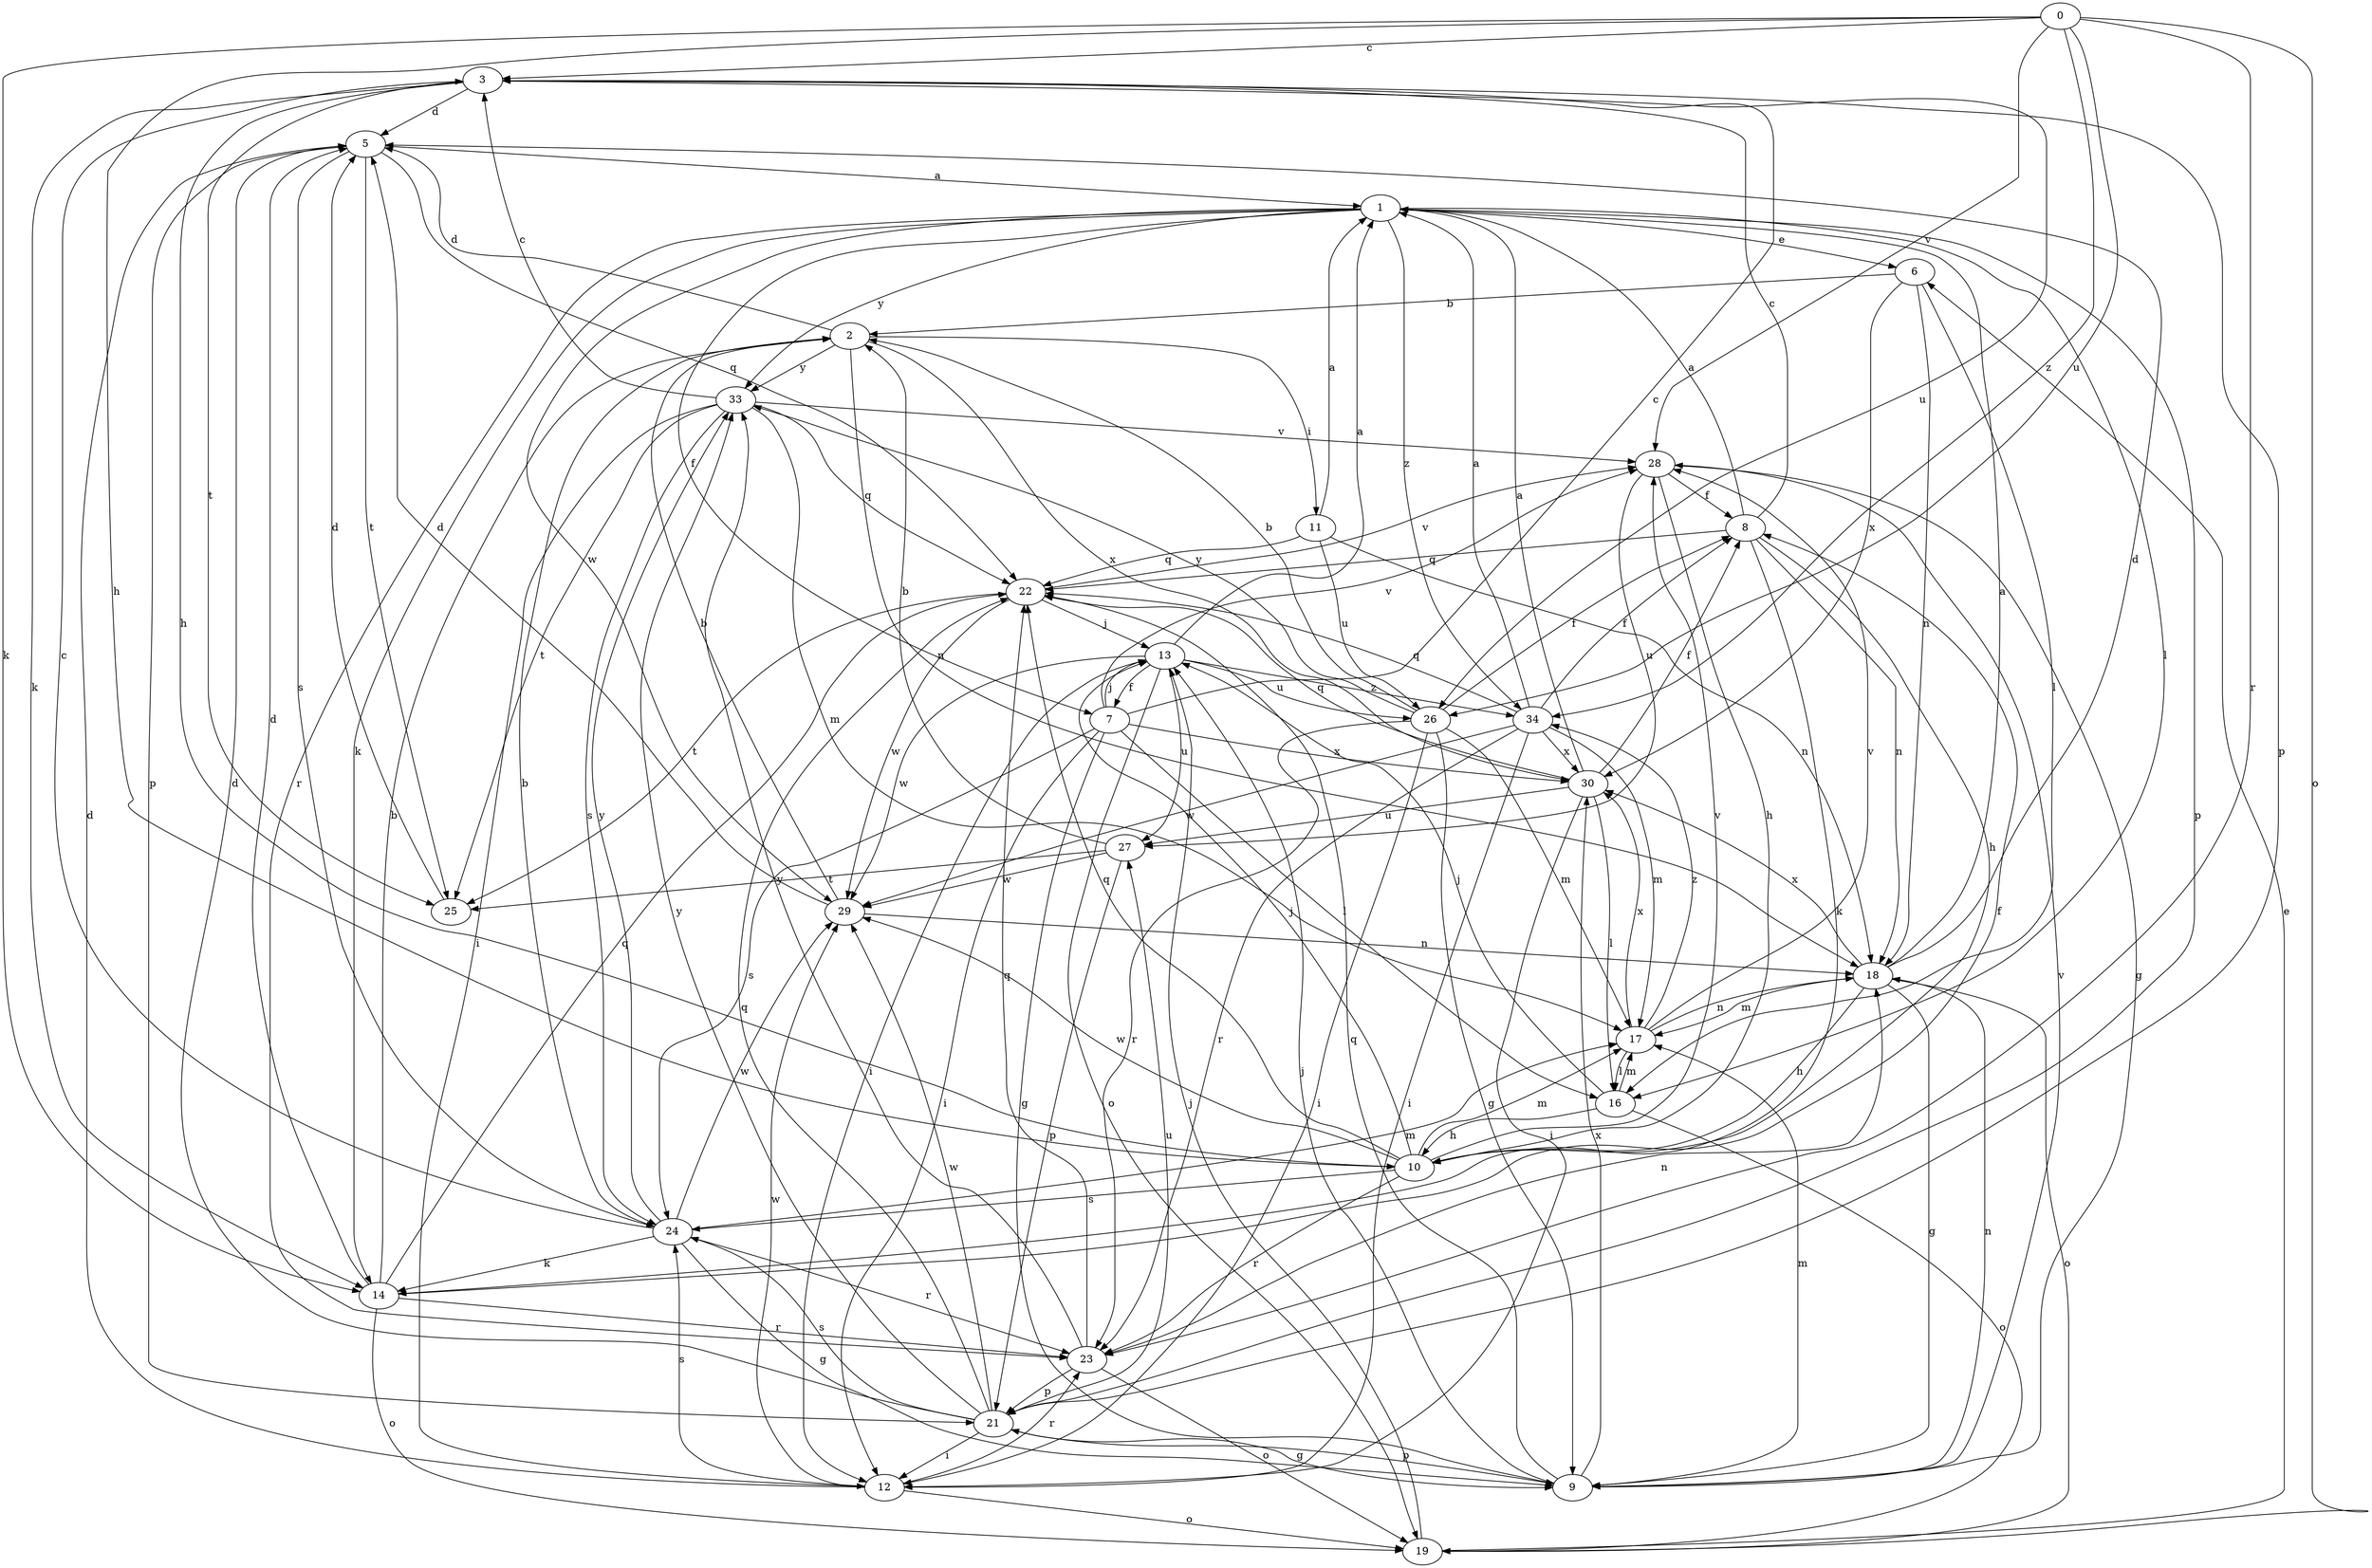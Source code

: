 strict digraph  {
0;
1;
2;
3;
5;
6;
7;
8;
9;
10;
11;
12;
13;
14;
16;
17;
18;
19;
21;
22;
23;
24;
25;
26;
27;
28;
29;
30;
33;
34;
0 -> 3  [label=c];
0 -> 10  [label=h];
0 -> 14  [label=k];
0 -> 19  [label=o];
0 -> 23  [label=r];
0 -> 26  [label=u];
0 -> 28  [label=v];
0 -> 34  [label=z];
1 -> 6  [label=e];
1 -> 7  [label=f];
1 -> 14  [label=k];
1 -> 16  [label=l];
1 -> 21  [label=p];
1 -> 23  [label=r];
1 -> 29  [label=w];
1 -> 33  [label=y];
1 -> 34  [label=z];
2 -> 5  [label=d];
2 -> 11  [label=i];
2 -> 18  [label=n];
2 -> 30  [label=x];
2 -> 33  [label=y];
3 -> 5  [label=d];
3 -> 10  [label=h];
3 -> 14  [label=k];
3 -> 21  [label=p];
3 -> 25  [label=t];
3 -> 26  [label=u];
5 -> 1  [label=a];
5 -> 21  [label=p];
5 -> 22  [label=q];
5 -> 24  [label=s];
5 -> 25  [label=t];
6 -> 2  [label=b];
6 -> 16  [label=l];
6 -> 18  [label=n];
6 -> 30  [label=x];
7 -> 3  [label=c];
7 -> 9  [label=g];
7 -> 12  [label=i];
7 -> 13  [label=j];
7 -> 16  [label=l];
7 -> 24  [label=s];
7 -> 28  [label=v];
7 -> 30  [label=x];
8 -> 1  [label=a];
8 -> 3  [label=c];
8 -> 10  [label=h];
8 -> 14  [label=k];
8 -> 18  [label=n];
8 -> 22  [label=q];
9 -> 13  [label=j];
9 -> 17  [label=m];
9 -> 18  [label=n];
9 -> 21  [label=p];
9 -> 22  [label=q];
9 -> 28  [label=v];
9 -> 30  [label=x];
10 -> 13  [label=j];
10 -> 17  [label=m];
10 -> 22  [label=q];
10 -> 23  [label=r];
10 -> 24  [label=s];
10 -> 28  [label=v];
10 -> 29  [label=w];
11 -> 1  [label=a];
11 -> 18  [label=n];
11 -> 22  [label=q];
11 -> 26  [label=u];
12 -> 5  [label=d];
12 -> 19  [label=o];
12 -> 23  [label=r];
12 -> 24  [label=s];
12 -> 29  [label=w];
13 -> 1  [label=a];
13 -> 7  [label=f];
13 -> 12  [label=i];
13 -> 19  [label=o];
13 -> 26  [label=u];
13 -> 27  [label=u];
13 -> 29  [label=w];
13 -> 34  [label=z];
14 -> 2  [label=b];
14 -> 5  [label=d];
14 -> 8  [label=f];
14 -> 19  [label=o];
14 -> 22  [label=q];
14 -> 23  [label=r];
16 -> 10  [label=h];
16 -> 13  [label=j];
16 -> 17  [label=m];
16 -> 19  [label=o];
17 -> 16  [label=l];
17 -> 18  [label=n];
17 -> 28  [label=v];
17 -> 30  [label=x];
17 -> 34  [label=z];
18 -> 1  [label=a];
18 -> 5  [label=d];
18 -> 9  [label=g];
18 -> 10  [label=h];
18 -> 17  [label=m];
18 -> 19  [label=o];
18 -> 30  [label=x];
19 -> 6  [label=e];
19 -> 13  [label=j];
21 -> 5  [label=d];
21 -> 9  [label=g];
21 -> 12  [label=i];
21 -> 22  [label=q];
21 -> 24  [label=s];
21 -> 27  [label=u];
21 -> 29  [label=w];
21 -> 33  [label=y];
22 -> 13  [label=j];
22 -> 25  [label=t];
22 -> 28  [label=v];
22 -> 29  [label=w];
23 -> 18  [label=n];
23 -> 19  [label=o];
23 -> 21  [label=p];
23 -> 22  [label=q];
23 -> 33  [label=y];
24 -> 2  [label=b];
24 -> 3  [label=c];
24 -> 9  [label=g];
24 -> 14  [label=k];
24 -> 17  [label=m];
24 -> 23  [label=r];
24 -> 29  [label=w];
24 -> 33  [label=y];
25 -> 5  [label=d];
26 -> 2  [label=b];
26 -> 8  [label=f];
26 -> 9  [label=g];
26 -> 12  [label=i];
26 -> 17  [label=m];
26 -> 23  [label=r];
26 -> 33  [label=y];
27 -> 2  [label=b];
27 -> 21  [label=p];
27 -> 25  [label=t];
27 -> 29  [label=w];
28 -> 8  [label=f];
28 -> 9  [label=g];
28 -> 10  [label=h];
28 -> 27  [label=u];
29 -> 2  [label=b];
29 -> 5  [label=d];
29 -> 18  [label=n];
30 -> 1  [label=a];
30 -> 8  [label=f];
30 -> 12  [label=i];
30 -> 16  [label=l];
30 -> 22  [label=q];
30 -> 27  [label=u];
33 -> 3  [label=c];
33 -> 12  [label=i];
33 -> 17  [label=m];
33 -> 22  [label=q];
33 -> 24  [label=s];
33 -> 25  [label=t];
33 -> 28  [label=v];
34 -> 1  [label=a];
34 -> 8  [label=f];
34 -> 12  [label=i];
34 -> 17  [label=m];
34 -> 22  [label=q];
34 -> 23  [label=r];
34 -> 29  [label=w];
34 -> 30  [label=x];
}
